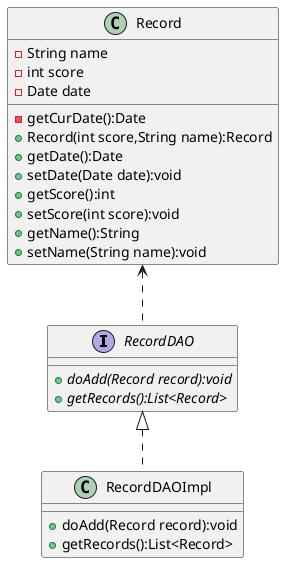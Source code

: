 @startuml

interface RecordDAO {
    +{abstract} doAdd(Record record):void
    +{abstract} getRecords():List<Record>
}

class RecordDAOImpl {
    +doAdd(Record record):void
    +getRecords():List<Record>
}

class Record {
    -String name
    -int score
    -Date date

    -getCurDate():Date
    +Record(int score,String name):Record
    +getDate():Date
    +setDate(Date date):void
    +getScore():int
    +setScore(int score):void
    +getName():String
    +setName(String name):void
}

'数据访问对象接口依赖于数据对象
Record <.. RecordDAO

'RecordEAOImpl实现了RecordDAO接口
RecordDAO <|.. RecordDAOImpl






@enduml